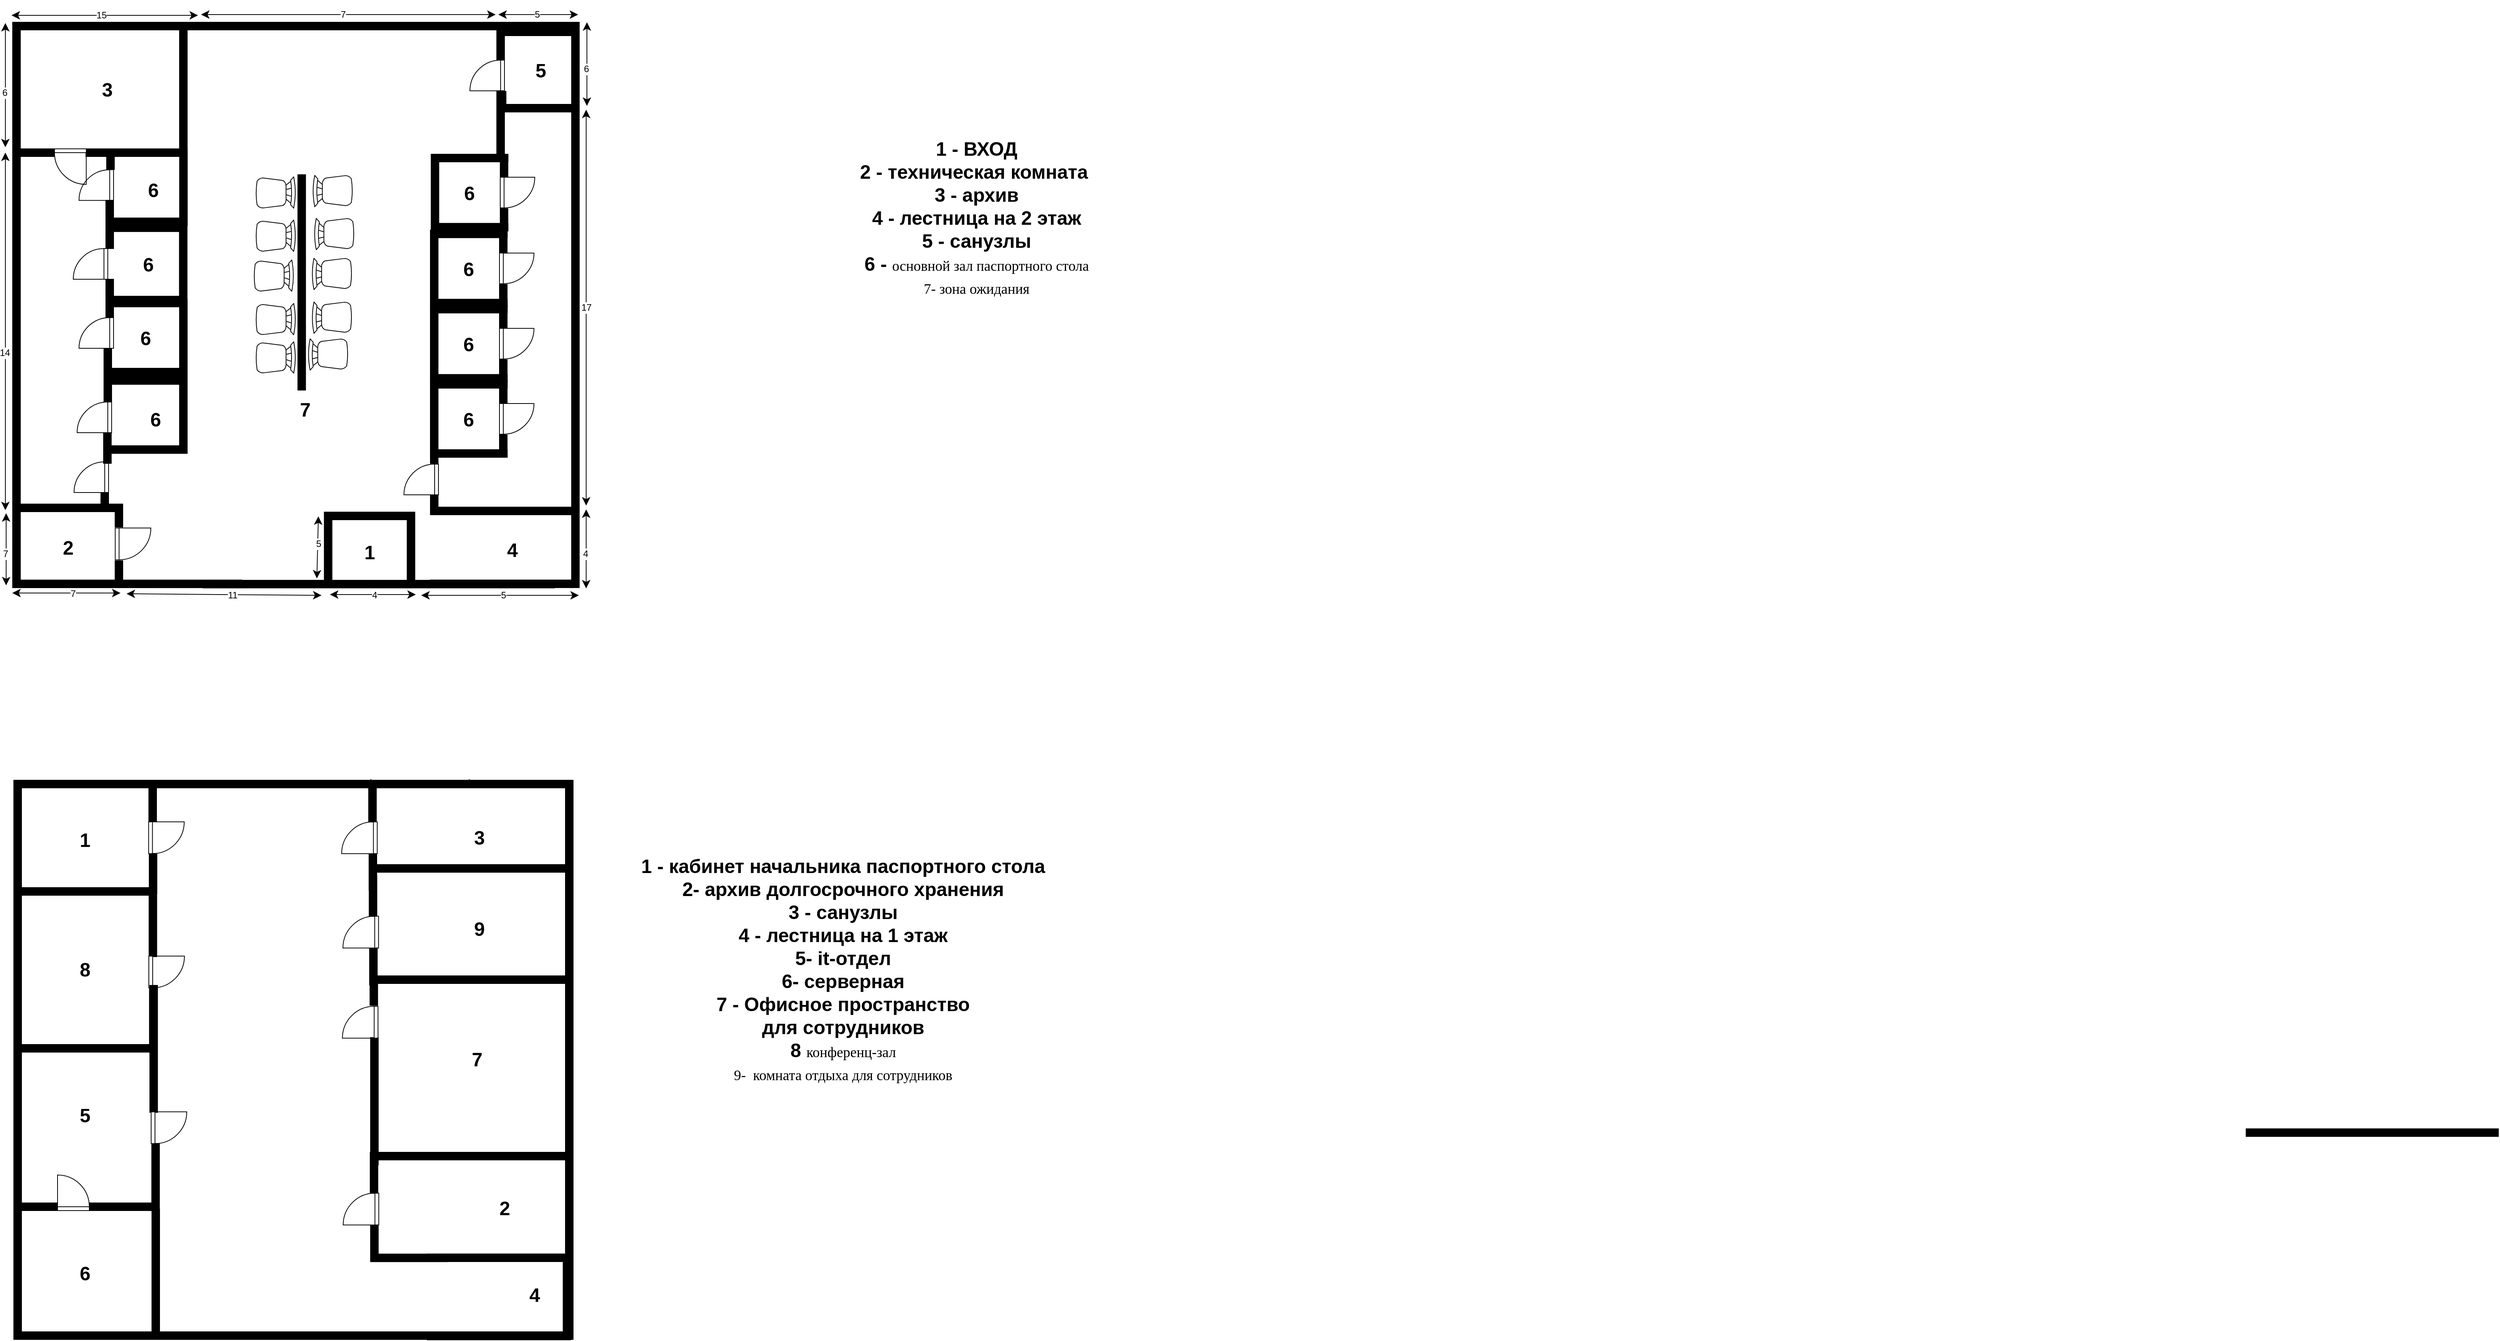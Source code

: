 <mxfile version="26.0.10">
  <diagram name="Страница — 1" id="1GJVW98cwmnuVb-37Qie">
    <mxGraphModel dx="2976" dy="1105" grid="0" gridSize="10" guides="1" tooltips="1" connect="1" arrows="1" fold="1" page="0" pageScale="1" pageWidth="827" pageHeight="1169" math="0" shadow="0">
      <root>
        <mxCell id="0" />
        <mxCell id="1" parent="0" />
        <mxCell id="lcidTtguw5gk2LMlcL1f-12" value="" style="verticalLabelPosition=bottom;html=1;verticalAlign=top;align=center;shape=mxgraph.floorplan.wall;fillColor=strokeColor;rotation=90;" parent="1" vertex="1">
          <mxGeometry x="-1285.5" y="401" width="732" height="10" as="geometry" />
        </mxCell>
        <mxCell id="lcidTtguw5gk2LMlcL1f-13" value="" style="verticalLabelPosition=bottom;html=1;verticalAlign=top;align=center;shape=mxgraph.floorplan.wall;fillColor=strokeColor;rotation=90;direction=south;" parent="1" vertex="1">
          <mxGeometry x="-778.19" y="622.69" width="6.13" height="298.75" as="geometry" />
        </mxCell>
        <mxCell id="lcidTtguw5gk2LMlcL1f-14" value="" style="verticalLabelPosition=bottom;html=1;verticalAlign=top;align=center;shape=mxgraph.floorplan.wall;fillColor=strokeColor;rotation=90;direction=west;" parent="1" vertex="1">
          <mxGeometry x="-557" y="401" width="732" height="10" as="geometry" />
        </mxCell>
        <mxCell id="lcidTtguw5gk2LMlcL1f-15" value="" style="verticalLabelPosition=bottom;html=1;verticalAlign=top;align=center;shape=mxgraph.floorplan.wall;fillColor=strokeColor;rotation=90;direction=north;" parent="1" vertex="1">
          <mxGeometry x="-563.5" y="-321" width="10" height="732" as="geometry" />
        </mxCell>
        <mxCell id="lcidTtguw5gk2LMlcL1f-16" value="" style="verticalLabelPosition=bottom;html=1;verticalAlign=top;align=center;shape=mxgraph.floorplan.wall;fillColor=strokeColor;rotation=90;direction=south;" parent="1" vertex="1">
          <mxGeometry x="2146" y="1323" width="10" height="328.75" as="geometry" />
        </mxCell>
        <mxCell id="lcidTtguw5gk2LMlcL1f-17" value="" style="verticalLabelPosition=bottom;html=1;verticalAlign=top;align=center;shape=mxgraph.floorplan.wallU;fillColor=strokeColor;" parent="1" vertex="1">
          <mxGeometry x="-518.3" y="678.5" width="118" height="97" as="geometry" />
        </mxCell>
        <mxCell id="lcidTtguw5gk2LMlcL1f-18" value="&lt;b&gt;1&lt;/b&gt;" style="text;html=1;align=center;verticalAlign=middle;whiteSpace=wrap;rounded=0;fontSize=25;" parent="1" vertex="1">
          <mxGeometry x="-489.3" y="715" width="60" height="30" as="geometry" />
        </mxCell>
        <mxCell id="lcidTtguw5gk2LMlcL1f-19" value="" style="verticalLabelPosition=bottom;html=1;verticalAlign=top;align=center;shape=mxgraph.floorplan.wall;fillColor=strokeColor;direction=south;" parent="1" vertex="1">
          <mxGeometry x="-707" y="48" width="10" height="157" as="geometry" />
        </mxCell>
        <mxCell id="lcidTtguw5gk2LMlcL1f-26" value="" style="group" parent="1" vertex="1" connectable="0">
          <mxGeometry x="-923" y="205" width="142" height="44" as="geometry" />
        </mxCell>
        <mxCell id="lcidTtguw5gk2LMlcL1f-20" value="" style="verticalLabelPosition=bottom;html=1;verticalAlign=top;align=center;shape=mxgraph.floorplan.wall;fillColor=strokeColor;direction=west;" parent="lcidTtguw5gk2LMlcL1f-26" vertex="1">
          <mxGeometry width="53" height="10" as="geometry" />
        </mxCell>
        <mxCell id="lcidTtguw5gk2LMlcL1f-22" value="" style="verticalLabelPosition=bottom;html=1;verticalAlign=top;align=center;shape=mxgraph.floorplan.wall;fillColor=strokeColor;direction=west;" parent="lcidTtguw5gk2LMlcL1f-26" vertex="1">
          <mxGeometry x="94" width="48" height="10" as="geometry" />
        </mxCell>
        <mxCell id="lcidTtguw5gk2LMlcL1f-23" value="" style="verticalLabelPosition=bottom;html=1;verticalAlign=top;align=center;shape=mxgraph.floorplan.doorRight;aspect=fixed;" parent="lcidTtguw5gk2LMlcL1f-26" vertex="1">
          <mxGeometry x="53" width="41.41" height="44" as="geometry" />
        </mxCell>
        <mxCell id="lcidTtguw5gk2LMlcL1f-27" value="" style="group;direction=west;rotation=-180;" parent="1" vertex="1" connectable="0">
          <mxGeometry x="-923" y="634" width="142" height="64" as="geometry" />
        </mxCell>
        <mxCell id="lcidTtguw5gk2LMlcL1f-28" value="" style="verticalLabelPosition=bottom;html=1;verticalAlign=top;align=center;shape=mxgraph.floorplan.wall;fillColor=strokeColor;direction=west;rotation=-180;" parent="lcidTtguw5gk2LMlcL1f-27" vertex="1">
          <mxGeometry x="24" y="34" width="118" height="10" as="geometry" />
        </mxCell>
        <mxCell id="lcidTtguw5gk2LMlcL1f-29" value="" style="verticalLabelPosition=bottom;html=1;verticalAlign=top;align=center;shape=mxgraph.floorplan.wall;fillColor=strokeColor;direction=west;rotation=-180;" parent="lcidTtguw5gk2LMlcL1f-27" vertex="1">
          <mxGeometry y="34" width="48" height="10" as="geometry" />
        </mxCell>
        <mxCell id="dLeuSGhj31li3zQuD1Ko-10" value="" style="verticalLabelPosition=bottom;html=1;verticalAlign=top;align=center;shape=mxgraph.floorplan.wall;fillColor=strokeColor;direction=south;" vertex="1" parent="lcidTtguw5gk2LMlcL1f-27">
          <mxGeometry x="132" y="36" width="10" height="28" as="geometry" />
        </mxCell>
        <mxCell id="xKSjeW1G2-bWEXlzNs-_-23" value="" style="verticalLabelPosition=bottom;html=1;verticalAlign=top;align=center;shape=mxgraph.floorplan.doorRight;aspect=fixed;direction=south;" parent="lcidTtguw5gk2LMlcL1f-27" vertex="1">
          <mxGeometry x="81" y="-21" width="42.5" height="40" as="geometry" />
        </mxCell>
        <mxCell id="dLeuSGhj31li3zQuD1Ko-11" value="" style="verticalLabelPosition=bottom;html=1;verticalAlign=top;align=center;shape=mxgraph.floorplan.wall;fillColor=strokeColor;direction=south;" vertex="1" parent="lcidTtguw5gk2LMlcL1f-27">
          <mxGeometry x="113.5" y="19" width="10" height="23" as="geometry" />
        </mxCell>
        <mxCell id="lcidTtguw5gk2LMlcL1f-31" value="&lt;b&gt;1 - ВХОД&lt;br&gt;2 - техническая комната&amp;nbsp;&lt;br&gt;3 - архив&lt;/b&gt;&lt;div&gt;&lt;b&gt;4 - лестница на 2 этаж&lt;/b&gt;&lt;/div&gt;&lt;div&gt;&lt;b&gt;5 - санузлы&lt;/b&gt;&lt;/div&gt;&lt;div&gt;&lt;b&gt;6 -&amp;nbsp;&lt;/b&gt;&lt;span style=&quot;font-family: &amp;quot;Times New Roman&amp;quot;, serif; font-size: 14pt; background-color: transparent; color: light-dark(rgb(0, 0, 0), rgb(255, 255, 255));&quot;&gt;основной зал паспортного стола&lt;br&gt;7- зона ожидания&lt;/span&gt;&lt;/div&gt;" style="text;html=1;align=center;verticalAlign=middle;whiteSpace=wrap;rounded=0;fontSize=25;" parent="1" vertex="1">
          <mxGeometry x="22" y="126" width="620" height="336" as="geometry" />
        </mxCell>
        <mxCell id="lcidTtguw5gk2LMlcL1f-32" value="&lt;b&gt;2&lt;/b&gt;" style="text;html=1;align=center;verticalAlign=middle;whiteSpace=wrap;rounded=0;fontSize=25;" parent="1" vertex="1">
          <mxGeometry x="-882" y="708.5" width="60" height="30" as="geometry" />
        </mxCell>
        <mxCell id="lcidTtguw5gk2LMlcL1f-34" value="&lt;b&gt;3&lt;/b&gt;" style="text;html=1;align=center;verticalAlign=middle;whiteSpace=wrap;rounded=0;fontSize=25;" parent="1" vertex="1">
          <mxGeometry x="-830.75" y="111.5" width="60" height="30" as="geometry" />
        </mxCell>
        <mxCell id="lcidTtguw5gk2LMlcL1f-35" value="" style="verticalLabelPosition=bottom;html=1;verticalAlign=top;align=center;shape=mxgraph.floorplan.wallU;fillColor=strokeColor;rotation=90;" parent="1" vertex="1">
          <mxGeometry x="-346.5" y="1608" width="112" height="187" as="geometry" />
        </mxCell>
        <mxCell id="lcidTtguw5gk2LMlcL1f-36" value="&lt;b&gt;4&lt;/b&gt;" style="text;html=1;align=center;verticalAlign=middle;whiteSpace=wrap;rounded=0;fontSize=25;" parent="1" vertex="1">
          <mxGeometry x="-303" y="712" width="60" height="30" as="geometry" />
        </mxCell>
        <mxCell id="lcidTtguw5gk2LMlcL1f-44" value="" style="verticalLabelPosition=bottom;html=1;verticalAlign=top;align=center;shape=mxgraph.floorplan.wallU;fillColor=strokeColor;rotation=90;" parent="1" vertex="1">
          <mxGeometry x="-799.07" y="203" width="100.14" height="104.2" as="geometry" />
        </mxCell>
        <mxCell id="lcidTtguw5gk2LMlcL1f-46" value="" style="verticalLabelPosition=bottom;html=1;verticalAlign=top;align=center;shape=mxgraph.floorplan.wallU;fillColor=strokeColor;rotation=90;" parent="1" vertex="1">
          <mxGeometry x="-797" y="401" width="100" height="100" as="geometry" />
        </mxCell>
        <mxCell id="lcidTtguw5gk2LMlcL1f-47" value="" style="verticalLabelPosition=bottom;html=1;verticalAlign=top;align=center;shape=mxgraph.floorplan.wallU;fillColor=strokeColor;rotation=90;" parent="1" vertex="1">
          <mxGeometry x="-797" y="502" width="100" height="100" as="geometry" />
        </mxCell>
        <mxCell id="lcidTtguw5gk2LMlcL1f-49" value="" style="verticalLabelPosition=bottom;html=1;verticalAlign=top;align=center;shape=mxgraph.floorplan.wall;fillColor=strokeColor;direction=south;" parent="1" vertex="1">
          <mxGeometry x="-791" y="742" width="10" height="30" as="geometry" />
        </mxCell>
        <mxCell id="lcidTtguw5gk2LMlcL1f-55" value="" style="verticalLabelPosition=bottom;html=1;verticalAlign=top;align=center;shape=mxgraph.floorplan.doorRight;aspect=fixed;direction=south;" parent="1" vertex="1">
          <mxGeometry x="-838" y="535" width="42.5" height="40" as="geometry" />
        </mxCell>
        <mxCell id="lcidTtguw5gk2LMlcL1f-57" value="" style="verticalLabelPosition=bottom;html=1;verticalAlign=top;align=center;shape=mxgraph.floorplan.doorRight;aspect=fixed;direction=south;" parent="1" vertex="1">
          <mxGeometry x="-835.5" y="425" width="42.5" height="40" as="geometry" />
        </mxCell>
        <mxCell id="lcidTtguw5gk2LMlcL1f-59" value="" style="verticalLabelPosition=bottom;html=1;verticalAlign=top;align=center;shape=mxgraph.floorplan.doorRight;aspect=fixed;direction=south;" parent="1" vertex="1">
          <mxGeometry x="-835.5" y="232.2" width="42.5" height="40" as="geometry" />
        </mxCell>
        <mxCell id="lcidTtguw5gk2LMlcL1f-60" value="" style="verticalLabelPosition=bottom;html=1;verticalAlign=top;align=center;shape=mxgraph.floorplan.wall;fillColor=strokeColor;direction=south;" parent="1" vertex="1">
          <mxGeometry x="-803" y="272.2" width="10" height="62.8" as="geometry" />
        </mxCell>
        <mxCell id="lcidTtguw5gk2LMlcL1f-61" value="" style="verticalLabelPosition=bottom;html=1;verticalAlign=top;align=center;shape=mxgraph.floorplan.wall;fillColor=strokeColor;direction=south;" parent="1" vertex="1">
          <mxGeometry x="-803" y="375" width="10" height="50" as="geometry" />
        </mxCell>
        <mxCell id="lcidTtguw5gk2LMlcL1f-62" value="" style="verticalLabelPosition=bottom;html=1;verticalAlign=top;align=center;shape=mxgraph.floorplan.wall;fillColor=strokeColor;direction=south;" parent="1" vertex="1">
          <mxGeometry x="-805.5" y="466" width="10" height="69" as="geometry" />
        </mxCell>
        <mxCell id="lcidTtguw5gk2LMlcL1f-63" value="&lt;b&gt;6&lt;/b&gt;" style="text;html=1;align=center;verticalAlign=middle;whiteSpace=wrap;rounded=0;fontSize=25;direction=south;" parent="1" vertex="1">
          <mxGeometry x="-753.2" y="527.08" width="30" height="60" as="geometry" />
        </mxCell>
        <mxCell id="lcidTtguw5gk2LMlcL1f-64" value="&lt;b&gt;6&lt;/b&gt;" style="text;html=1;align=center;verticalAlign=middle;whiteSpace=wrap;rounded=0;fontSize=25;direction=south;" parent="1" vertex="1">
          <mxGeometry x="-766" y="421" width="30" height="60" as="geometry" />
        </mxCell>
        <mxCell id="lcidTtguw5gk2LMlcL1f-66" value="&lt;b&gt;6&lt;/b&gt;" style="text;html=1;align=center;verticalAlign=middle;whiteSpace=wrap;rounded=0;fontSize=25;direction=south;" parent="1" vertex="1">
          <mxGeometry x="-755.7" y="228" width="30" height="60" as="geometry" />
        </mxCell>
        <mxCell id="lcidTtguw5gk2LMlcL1f-112" value="" style="group" parent="1" vertex="1" connectable="0">
          <mxGeometry x="-326" y="12" width="138.5" height="200.38" as="geometry" />
        </mxCell>
        <mxCell id="lcidTtguw5gk2LMlcL1f-70" value="" style="verticalLabelPosition=bottom;html=1;verticalAlign=top;align=center;shape=mxgraph.floorplan.wall;fillColor=strokeColor;direction=south;" parent="lcidTtguw5gk2LMlcL1f-112" vertex="1">
          <mxGeometry x="34.5" y="118" width="10" height="27" as="geometry" />
        </mxCell>
        <mxCell id="lcidTtguw5gk2LMlcL1f-111" value="" style="group" parent="lcidTtguw5gk2LMlcL1f-112" vertex="1" connectable="0">
          <mxGeometry width="138.5" height="200.38" as="geometry" />
        </mxCell>
        <mxCell id="lcidTtguw5gk2LMlcL1f-41" value="" style="verticalLabelPosition=bottom;html=1;verticalAlign=top;align=center;shape=mxgraph.floorplan.wall;fillColor=strokeColor;direction=west;" parent="lcidTtguw5gk2LMlcL1f-111" vertex="1">
          <mxGeometry x="34.5" y="135" width="104" height="10" as="geometry" />
        </mxCell>
        <mxCell id="lcidTtguw5gk2LMlcL1f-42" value="" style="verticalLabelPosition=bottom;html=1;verticalAlign=top;align=center;shape=mxgraph.floorplan.wall;fillColor=strokeColor;direction=west;" parent="lcidTtguw5gk2LMlcL1f-111" vertex="1">
          <mxGeometry x="32.5" width="106" height="81" as="geometry" />
        </mxCell>
        <mxCell id="lcidTtguw5gk2LMlcL1f-43" value="&lt;b&gt;5&lt;/b&gt;" style="text;html=1;align=center;verticalAlign=middle;whiteSpace=wrap;rounded=0;fontSize=25;" parent="lcidTtguw5gk2LMlcL1f-111" vertex="1">
          <mxGeometry x="59.5" y="75.38" width="60" height="30" as="geometry" />
        </mxCell>
        <mxCell id="lcidTtguw5gk2LMlcL1f-68" value="" style="verticalLabelPosition=bottom;html=1;verticalAlign=top;align=center;shape=mxgraph.floorplan.doorRight;aspect=fixed;direction=south;" parent="lcidTtguw5gk2LMlcL1f-111" vertex="1">
          <mxGeometry y="77.38" width="42.5" height="40" as="geometry" />
        </mxCell>
        <mxCell id="lcidTtguw5gk2LMlcL1f-69" value="" style="verticalLabelPosition=bottom;html=1;verticalAlign=top;align=center;shape=mxgraph.floorplan.wall;fillColor=strokeColor;direction=south;" parent="lcidTtguw5gk2LMlcL1f-111" vertex="1">
          <mxGeometry x="32.5" y="45" width="10" height="32" as="geometry" />
        </mxCell>
        <mxCell id="H3-5eEjGRRQHUKkkhbYp-12" value="5" style="endArrow=classic;startArrow=classic;html=1;rounded=0;fontSize=12;startSize=8;endSize=8;curved=1;" parent="lcidTtguw5gk2LMlcL1f-111" edge="1">
          <mxGeometry x="-0.038" width="50" height="50" relative="1" as="geometry">
            <mxPoint x="34.5" y="18" as="sourcePoint" />
            <mxPoint x="138.5" y="18" as="targetPoint" />
            <mxPoint as="offset" />
          </mxGeometry>
        </mxCell>
        <mxCell id="lcidTtguw5gk2LMlcL1f-143" value="" style="verticalLabelPosition=bottom;html=1;verticalAlign=top;align=center;shape=mxgraph.floorplan.wall;fillColor=strokeColor;direction=south;" parent="lcidTtguw5gk2LMlcL1f-111" vertex="1">
          <mxGeometry x="32.5" y="117.38" width="10" height="83" as="geometry" />
        </mxCell>
        <mxCell id="lcidTtguw5gk2LMlcL1f-114" value="" style="group;rotation=-180;" parent="1" vertex="1" connectable="0">
          <mxGeometry x="-380" y="310.83" width="132.67" height="100.17" as="geometry" />
        </mxCell>
        <mxCell id="lcidTtguw5gk2LMlcL1f-95" value="" style="verticalLabelPosition=bottom;html=1;verticalAlign=top;align=center;shape=mxgraph.floorplan.wallU;fillColor=strokeColor;rotation=-90;direction=east;" parent="lcidTtguw5gk2LMlcL1f-114" vertex="1">
          <mxGeometry width="100.14" height="100.2" as="geometry" />
        </mxCell>
        <mxCell id="lcidTtguw5gk2LMlcL1f-100" value="" style="verticalLabelPosition=bottom;html=1;verticalAlign=top;align=center;shape=mxgraph.floorplan.wall;fillColor=strokeColor;direction=south;rotation=-180;" parent="lcidTtguw5gk2LMlcL1f-114" vertex="1">
          <mxGeometry x="90" y="1" width="10" height="29" as="geometry" />
        </mxCell>
        <mxCell id="lcidTtguw5gk2LMlcL1f-103" value="" style="verticalLabelPosition=bottom;html=1;verticalAlign=top;align=center;shape=mxgraph.floorplan.doorRight;aspect=fixed;direction=south;rotation=-180;" parent="lcidTtguw5gk2LMlcL1f-114" vertex="1">
          <mxGeometry x="90" y="30" width="42.5" height="40" as="geometry" />
        </mxCell>
        <mxCell id="lcidTtguw5gk2LMlcL1f-113" value="" style="verticalLabelPosition=bottom;html=1;verticalAlign=top;align=center;shape=mxgraph.floorplan.wall;fillColor=strokeColor;direction=south;rotation=-180;" parent="lcidTtguw5gk2LMlcL1f-114" vertex="1">
          <mxGeometry x="90" y="71" width="10" height="29" as="geometry" />
        </mxCell>
        <mxCell id="lcidTtguw5gk2LMlcL1f-109" value="&lt;b&gt;6&lt;/b&gt;" style="text;html=1;align=center;verticalAlign=middle;whiteSpace=wrap;rounded=0;fontSize=25;direction=south;rotation=0;" parent="lcidTtguw5gk2LMlcL1f-114" vertex="1">
          <mxGeometry x="35.07" y="20.1" width="30" height="60" as="geometry" />
        </mxCell>
        <mxCell id="lcidTtguw5gk2LMlcL1f-123" value="" style="group;rotation=-180;" parent="1" vertex="1" connectable="0">
          <mxGeometry x="-379" y="212" width="132.67" height="100.17" as="geometry" />
        </mxCell>
        <mxCell id="lcidTtguw5gk2LMlcL1f-124" value="" style="verticalLabelPosition=bottom;html=1;verticalAlign=top;align=center;shape=mxgraph.floorplan.wallU;fillColor=strokeColor;rotation=-90;direction=east;" parent="lcidTtguw5gk2LMlcL1f-123" vertex="1">
          <mxGeometry width="100.14" height="100.2" as="geometry" />
        </mxCell>
        <mxCell id="lcidTtguw5gk2LMlcL1f-125" value="" style="verticalLabelPosition=bottom;html=1;verticalAlign=top;align=center;shape=mxgraph.floorplan.wall;fillColor=strokeColor;direction=south;rotation=-180;" parent="lcidTtguw5gk2LMlcL1f-123" vertex="1">
          <mxGeometry x="90" y="1" width="10" height="29" as="geometry" />
        </mxCell>
        <mxCell id="lcidTtguw5gk2LMlcL1f-126" value="" style="verticalLabelPosition=bottom;html=1;verticalAlign=top;align=center;shape=mxgraph.floorplan.doorRight;aspect=fixed;direction=south;rotation=-180;" parent="lcidTtguw5gk2LMlcL1f-123" vertex="1">
          <mxGeometry x="90" y="30" width="42.5" height="40" as="geometry" />
        </mxCell>
        <mxCell id="lcidTtguw5gk2LMlcL1f-127" value="" style="verticalLabelPosition=bottom;html=1;verticalAlign=top;align=center;shape=mxgraph.floorplan.wall;fillColor=strokeColor;direction=south;rotation=-180;" parent="lcidTtguw5gk2LMlcL1f-123" vertex="1">
          <mxGeometry x="90" y="71" width="10" height="29" as="geometry" />
        </mxCell>
        <mxCell id="lcidTtguw5gk2LMlcL1f-128" value="&lt;b&gt;6&lt;/b&gt;" style="text;html=1;align=center;verticalAlign=middle;whiteSpace=wrap;rounded=0;fontSize=25;direction=south;rotation=0;" parent="lcidTtguw5gk2LMlcL1f-123" vertex="1">
          <mxGeometry x="35.07" y="20.1" width="30" height="60" as="geometry" />
        </mxCell>
        <mxCell id="lcidTtguw5gk2LMlcL1f-129" value="" style="group;rotation=-180;" parent="1" vertex="1" connectable="0">
          <mxGeometry x="-380" y="409" width="132.67" height="100.17" as="geometry" />
        </mxCell>
        <mxCell id="lcidTtguw5gk2LMlcL1f-130" value="" style="verticalLabelPosition=bottom;html=1;verticalAlign=top;align=center;shape=mxgraph.floorplan.wallU;fillColor=strokeColor;rotation=-90;direction=east;" parent="lcidTtguw5gk2LMlcL1f-129" vertex="1">
          <mxGeometry width="100.14" height="100.2" as="geometry" />
        </mxCell>
        <mxCell id="lcidTtguw5gk2LMlcL1f-131" value="" style="verticalLabelPosition=bottom;html=1;verticalAlign=top;align=center;shape=mxgraph.floorplan.wall;fillColor=strokeColor;direction=south;rotation=-180;" parent="lcidTtguw5gk2LMlcL1f-129" vertex="1">
          <mxGeometry x="90" y="1" width="10" height="29" as="geometry" />
        </mxCell>
        <mxCell id="lcidTtguw5gk2LMlcL1f-132" value="" style="verticalLabelPosition=bottom;html=1;verticalAlign=top;align=center;shape=mxgraph.floorplan.doorRight;aspect=fixed;direction=south;rotation=-180;" parent="lcidTtguw5gk2LMlcL1f-129" vertex="1">
          <mxGeometry x="90" y="30" width="42.5" height="40" as="geometry" />
        </mxCell>
        <mxCell id="lcidTtguw5gk2LMlcL1f-133" value="" style="verticalLabelPosition=bottom;html=1;verticalAlign=top;align=center;shape=mxgraph.floorplan.wall;fillColor=strokeColor;direction=south;rotation=-180;" parent="lcidTtguw5gk2LMlcL1f-129" vertex="1">
          <mxGeometry x="90" y="71" width="10" height="29" as="geometry" />
        </mxCell>
        <mxCell id="lcidTtguw5gk2LMlcL1f-134" value="&lt;b&gt;6&lt;/b&gt;" style="text;html=1;align=center;verticalAlign=middle;whiteSpace=wrap;rounded=0;fontSize=25;direction=south;rotation=0;" parent="lcidTtguw5gk2LMlcL1f-129" vertex="1">
          <mxGeometry x="35.07" y="20.1" width="30" height="60" as="geometry" />
        </mxCell>
        <mxCell id="lcidTtguw5gk2LMlcL1f-135" value="" style="group;rotation=-180;" parent="1" vertex="1" connectable="0">
          <mxGeometry x="-380" y="507" width="132.67" height="100.17" as="geometry" />
        </mxCell>
        <mxCell id="lcidTtguw5gk2LMlcL1f-136" value="" style="verticalLabelPosition=bottom;html=1;verticalAlign=top;align=center;shape=mxgraph.floorplan.wallU;fillColor=strokeColor;rotation=-90;direction=east;" parent="lcidTtguw5gk2LMlcL1f-135" vertex="1">
          <mxGeometry width="100.14" height="100.2" as="geometry" />
        </mxCell>
        <mxCell id="lcidTtguw5gk2LMlcL1f-137" value="" style="verticalLabelPosition=bottom;html=1;verticalAlign=top;align=center;shape=mxgraph.floorplan.wall;fillColor=strokeColor;direction=south;rotation=-180;" parent="lcidTtguw5gk2LMlcL1f-135" vertex="1">
          <mxGeometry x="90" y="1" width="10" height="29" as="geometry" />
        </mxCell>
        <mxCell id="lcidTtguw5gk2LMlcL1f-138" value="" style="verticalLabelPosition=bottom;html=1;verticalAlign=top;align=center;shape=mxgraph.floorplan.doorRight;aspect=fixed;direction=south;rotation=-180;" parent="lcidTtguw5gk2LMlcL1f-135" vertex="1">
          <mxGeometry x="90" y="30" width="42.5" height="40" as="geometry" />
        </mxCell>
        <mxCell id="lcidTtguw5gk2LMlcL1f-139" value="" style="verticalLabelPosition=bottom;html=1;verticalAlign=top;align=center;shape=mxgraph.floorplan.wall;fillColor=strokeColor;direction=south;rotation=-180;" parent="lcidTtguw5gk2LMlcL1f-135" vertex="1">
          <mxGeometry x="90" y="71" width="10" height="29" as="geometry" />
        </mxCell>
        <mxCell id="lcidTtguw5gk2LMlcL1f-140" value="&lt;b&gt;6&lt;/b&gt;" style="text;html=1;align=center;verticalAlign=middle;whiteSpace=wrap;rounded=0;fontSize=25;direction=south;rotation=0;" parent="lcidTtguw5gk2LMlcL1f-135" vertex="1">
          <mxGeometry x="35.07" y="20.1" width="30" height="60" as="geometry" />
        </mxCell>
        <mxCell id="lcidTtguw5gk2LMlcL1f-144" value="" style="verticalLabelPosition=bottom;html=1;verticalAlign=top;align=center;shape=mxgraph.floorplan.wall;fillColor=strokeColor;direction=south;" parent="1" vertex="1">
          <mxGeometry x="-380" y="657" width="10" height="20" as="geometry" />
        </mxCell>
        <mxCell id="xKSjeW1G2-bWEXlzNs-_-1" value="" style="verticalLabelPosition=bottom;html=1;verticalAlign=top;align=center;shape=mxgraph.floorplan.wall;fillColor=strokeColor;rotation=90;" parent="1" vertex="1">
          <mxGeometry x="-688.12" y="374.12" width="280.75" height="10" as="geometry" />
        </mxCell>
        <mxCell id="xKSjeW1G2-bWEXlzNs-_-2" value="" style="verticalLabelPosition=bottom;html=1;verticalAlign=top;align=center;shape=mxgraph.floorplan.chair;rotation=90;" parent="1" vertex="1">
          <mxGeometry x="-602" y="236" width="41" height="52" as="geometry" />
        </mxCell>
        <mxCell id="xKSjeW1G2-bWEXlzNs-_-3" value="" style="verticalLabelPosition=bottom;html=1;verticalAlign=top;align=center;shape=mxgraph.floorplan.chair;rotation=90;" parent="1" vertex="1">
          <mxGeometry x="-602" y="292.3" width="41" height="52" as="geometry" />
        </mxCell>
        <mxCell id="xKSjeW1G2-bWEXlzNs-_-4" value="" style="verticalLabelPosition=bottom;html=1;verticalAlign=top;align=center;shape=mxgraph.floorplan.chair;rotation=90;" parent="1" vertex="1">
          <mxGeometry x="-604.5" y="344.3" width="41" height="52" as="geometry" />
        </mxCell>
        <mxCell id="xKSjeW1G2-bWEXlzNs-_-5" value="" style="verticalLabelPosition=bottom;html=1;verticalAlign=top;align=center;shape=mxgraph.floorplan.chair;rotation=90;" parent="1" vertex="1">
          <mxGeometry x="-602" y="401" width="41" height="52" as="geometry" />
        </mxCell>
        <mxCell id="xKSjeW1G2-bWEXlzNs-_-10" value="" style="group;rotation=-180;" parent="1" vertex="1" connectable="0">
          <mxGeometry x="-534" y="239" width="54.5" height="206" as="geometry" />
        </mxCell>
        <mxCell id="xKSjeW1G2-bWEXlzNs-_-6" value="" style="verticalLabelPosition=bottom;html=1;verticalAlign=top;align=center;shape=mxgraph.floorplan.chair;rotation=-90;" parent="xKSjeW1G2-bWEXlzNs-_-10" vertex="1">
          <mxGeometry x="5" y="160" width="41" height="52" as="geometry" />
        </mxCell>
        <mxCell id="xKSjeW1G2-bWEXlzNs-_-7" value="" style="verticalLabelPosition=bottom;html=1;verticalAlign=top;align=center;shape=mxgraph.floorplan.chair;rotation=-90;" parent="xKSjeW1G2-bWEXlzNs-_-10" vertex="1">
          <mxGeometry x="5" y="103" width="41" height="52" as="geometry" />
        </mxCell>
        <mxCell id="xKSjeW1G2-bWEXlzNs-_-8" value="" style="verticalLabelPosition=bottom;html=1;verticalAlign=top;align=center;shape=mxgraph.floorplan.chair;rotation=-90;" parent="xKSjeW1G2-bWEXlzNs-_-10" vertex="1">
          <mxGeometry x="8" y="51" width="41" height="52" as="geometry" />
        </mxCell>
        <mxCell id="xKSjeW1G2-bWEXlzNs-_-9" value="" style="verticalLabelPosition=bottom;html=1;verticalAlign=top;align=center;shape=mxgraph.floorplan.chair;rotation=-90;" parent="xKSjeW1G2-bWEXlzNs-_-10" vertex="1">
          <mxGeometry x="6" y="-5" width="41" height="52" as="geometry" />
        </mxCell>
        <mxCell id="xKSjeW1G2-bWEXlzNs-_-16" value="&lt;b&gt;7&lt;/b&gt;" style="text;html=1;align=center;verticalAlign=middle;whiteSpace=wrap;rounded=0;fontSize=25;" parent="1" vertex="1">
          <mxGeometry x="-573" y="529" width="60" height="30" as="geometry" />
        </mxCell>
        <mxCell id="xKSjeW1G2-bWEXlzNs-_-17" value="" style="verticalLabelPosition=bottom;html=1;verticalAlign=top;align=center;shape=mxgraph.floorplan.chair;rotation=90;" parent="1" vertex="1">
          <mxGeometry x="-602" y="451" width="41" height="52" as="geometry" />
        </mxCell>
        <mxCell id="xKSjeW1G2-bWEXlzNs-_-18" value="" style="verticalLabelPosition=bottom;html=1;verticalAlign=top;align=center;shape=mxgraph.floorplan.chair;rotation=-90;" parent="1" vertex="1">
          <mxGeometry x="-534" y="447" width="41" height="52" as="geometry" />
        </mxCell>
        <mxCell id="xKSjeW1G2-bWEXlzNs-_-21" value="" style="group" parent="1" vertex="1" connectable="0">
          <mxGeometry x="-827" y="305" width="148" height="100" as="geometry" />
        </mxCell>
        <mxCell id="lcidTtguw5gk2LMlcL1f-45" value="" style="verticalLabelPosition=bottom;html=1;verticalAlign=top;align=center;shape=mxgraph.floorplan.wallU;fillColor=strokeColor;rotation=90;" parent="xKSjeW1G2-bWEXlzNs-_-21" vertex="1">
          <mxGeometry x="27.679" width="104.321" height="100" as="geometry" />
        </mxCell>
        <mxCell id="lcidTtguw5gk2LMlcL1f-58" value="" style="verticalLabelPosition=bottom;html=1;verticalAlign=top;align=center;shape=mxgraph.floorplan.doorRight;aspect=fixed;direction=south;" parent="xKSjeW1G2-bWEXlzNs-_-21" vertex="1">
          <mxGeometry x="-16" y="30" width="42.5" height="40" as="geometry" />
        </mxCell>
        <mxCell id="lcidTtguw5gk2LMlcL1f-65" value="&lt;b&gt;6&lt;/b&gt;" style="text;html=1;align=center;verticalAlign=middle;whiteSpace=wrap;rounded=0;fontSize=25;direction=south;" parent="xKSjeW1G2-bWEXlzNs-_-21" vertex="1">
          <mxGeometry x="64.191" y="20" width="31.296" height="60" as="geometry" />
        </mxCell>
        <mxCell id="xKSjeW1G2-bWEXlzNs-_-24" value="" style="verticalLabelPosition=bottom;html=1;verticalAlign=top;align=center;shape=mxgraph.floorplan.wall;fillColor=strokeColor;direction=south;" parent="1" vertex="1">
          <mxGeometry x="-806" y="576" width="10" height="39" as="geometry" />
        </mxCell>
        <mxCell id="xKSjeW1G2-bWEXlzNs-_-30" value="" style="verticalLabelPosition=bottom;html=1;verticalAlign=top;align=center;shape=mxgraph.floorplan.doorRight;aspect=fixed;direction=south;" parent="1" vertex="1">
          <mxGeometry x="-412" y="616" width="42.5" height="40" as="geometry" />
        </mxCell>
        <mxCell id="xKSjeW1G2-bWEXlzNs-_-31" value="" style="verticalLabelPosition=bottom;html=1;verticalAlign=top;align=center;shape=mxgraph.floorplan.wall;fillColor=strokeColor;direction=south;" parent="1" vertex="1">
          <mxGeometry x="-380" y="603.63" width="10" height="11.37" as="geometry" />
        </mxCell>
        <mxCell id="xKSjeW1G2-bWEXlzNs-_-123" value="" style="verticalLabelPosition=bottom;html=1;verticalAlign=top;align=center;shape=mxgraph.floorplan.room;fillColor=strokeColor;" parent="1" vertex="1">
          <mxGeometry x="-923" y="1028" width="729" height="729" as="geometry" />
        </mxCell>
        <mxCell id="xKSjeW1G2-bWEXlzNs-_-125" value="&lt;b&gt;4&lt;/b&gt;" style="text;html=1;align=center;verticalAlign=middle;whiteSpace=wrap;rounded=0;fontSize=25;" parent="1" vertex="1">
          <mxGeometry x="-274" y="1683" width="60" height="30" as="geometry" />
        </mxCell>
        <mxCell id="xKSjeW1G2-bWEXlzNs-_-126" value="" style="verticalLabelPosition=bottom;html=1;verticalAlign=top;align=center;shape=mxgraph.floorplan.wallU;fillColor=strokeColor;rotation=90;" parent="1" vertex="1">
          <mxGeometry x="-335.5" y="627.5" width="105" height="194" as="geometry" />
        </mxCell>
        <mxCell id="xKSjeW1G2-bWEXlzNs-_-127" value="&lt;div&gt;&lt;b style=&quot;background-color: transparent; color: light-dark(rgb(0, 0, 0), rgb(255, 255, 255));&quot;&gt;1 - кабинет начальника паспортного стола&lt;/b&gt;&lt;/div&gt;&lt;div&gt;&lt;b style=&quot;background-color: transparent; color: light-dark(rgb(0, 0, 0), rgb(255, 255, 255));&quot;&gt;2- архив долгосрочного хранения&lt;/b&gt;&lt;/div&gt;&lt;b style=&quot;background-color: transparent; color: light-dark(rgb(0, 0, 0), rgb(255, 255, 255));&quot;&gt;3 -&amp;nbsp;&lt;/b&gt;&lt;b&gt;санузлы&lt;/b&gt;&lt;b style=&quot;background-color: transparent; color: light-dark(rgb(0, 0, 0), rgb(255, 255, 255));&quot;&gt;&lt;br&gt;4 - лестница на 1 этаж&lt;br&gt;5- it-отдел&lt;br&gt;6- серверная&lt;/b&gt;&lt;div&gt;&lt;b style=&quot;background-color: transparent; color: light-dark(rgb(0, 0, 0), rgb(255, 255, 255));&quot;&gt;7 - Офисное пространство&lt;br&gt;для сотрудников&lt;br&gt;8&amp;nbsp;&lt;/b&gt;&lt;span style=&quot;font-family: &amp;quot;Times New Roman&amp;quot;, serif; font-size: 14pt; background-color: transparent; color: light-dark(rgb(0, 0, 0), rgb(255, 255, 255));&quot;&gt;конференц-зал&lt;/span&gt;&lt;/div&gt;&lt;div&gt;&lt;span style=&quot;font-family: &amp;quot;Times New Roman&amp;quot;, serif; font-size: 14pt; background-color: transparent; color: light-dark(rgb(0, 0, 0), rgb(255, 255, 255));&quot;&gt;9-&amp;nbsp;&amp;nbsp;&lt;/span&gt;&lt;span style=&quot;font-family: &amp;quot;Times New Roman&amp;quot;, serif; font-size: 14pt; background-color: transparent; color: light-dark(rgb(0, 0, 0), rgb(255, 255, 255));&quot;&gt;комната отдыха для сотрудников&lt;/span&gt;&lt;/div&gt;" style="text;html=1;align=center;verticalAlign=middle;whiteSpace=wrap;rounded=0;fontSize=25;" parent="1" vertex="1">
          <mxGeometry x="-152" y="1106" width="620" height="336" as="geometry" />
        </mxCell>
        <mxCell id="xKSjeW1G2-bWEXlzNs-_-128" value="" style="group;direction=west;rotation=-90;" parent="1" vertex="1" connectable="0">
          <mxGeometry x="-796" y="1083" width="142" height="44" as="geometry" />
        </mxCell>
        <mxCell id="xKSjeW1G2-bWEXlzNs-_-129" value="" style="verticalLabelPosition=bottom;html=1;verticalAlign=top;align=center;shape=mxgraph.floorplan.wall;fillColor=strokeColor;direction=west;rotation=-90;" parent="xKSjeW1G2-bWEXlzNs-_-128" vertex="1">
          <mxGeometry x="28" y="62" width="53" height="10" as="geometry" />
        </mxCell>
        <mxCell id="xKSjeW1G2-bWEXlzNs-_-130" value="" style="verticalLabelPosition=bottom;html=1;verticalAlign=top;align=center;shape=mxgraph.floorplan.wall;fillColor=strokeColor;direction=west;rotation=-90;" parent="xKSjeW1G2-bWEXlzNs-_-128" vertex="1">
          <mxGeometry x="30" y="-30" width="48" height="10" as="geometry" />
        </mxCell>
        <mxCell id="xKSjeW1G2-bWEXlzNs-_-131" value="" style="verticalLabelPosition=bottom;html=1;verticalAlign=top;align=center;shape=mxgraph.floorplan.doorRight;aspect=fixed;rotation=-90;" parent="xKSjeW1G2-bWEXlzNs-_-128" vertex="1">
          <mxGeometry x="50" y="-2" width="41.41" height="44" as="geometry" />
        </mxCell>
        <mxCell id="xKSjeW1G2-bWEXlzNs-_-133" value="" style="verticalLabelPosition=bottom;html=1;verticalAlign=top;align=center;shape=mxgraph.floorplan.wall;fillColor=strokeColor;" parent="1" vertex="1">
          <mxGeometry x="-916" y="1168" width="179" height="10" as="geometry" />
        </mxCell>
        <mxCell id="xKSjeW1G2-bWEXlzNs-_-136" value="" style="verticalLabelPosition=bottom;html=1;verticalAlign=top;align=center;shape=mxgraph.floorplan.wall;fillColor=strokeColor;rotation=90;direction=south;" parent="1" vertex="1">
          <mxGeometry x="-452.48" y="543.52" width="10" height="457.71" as="geometry" />
        </mxCell>
        <mxCell id="xKSjeW1G2-bWEXlzNs-_-137" value="&lt;b&gt;1&lt;/b&gt;" style="text;html=1;align=center;verticalAlign=middle;whiteSpace=wrap;rounded=0;fontSize=25;" parent="1" vertex="1">
          <mxGeometry x="-860" y="1090" width="60" height="30" as="geometry" />
        </mxCell>
        <mxCell id="xKSjeW1G2-bWEXlzNs-_-142" value="" style="group" parent="1" vertex="1" connectable="0">
          <mxGeometry x="-747.005" y="1178" width="44" height="198.5" as="geometry" />
        </mxCell>
        <mxCell id="xKSjeW1G2-bWEXlzNs-_-139" value="" style="verticalLabelPosition=bottom;html=1;verticalAlign=top;align=center;shape=mxgraph.floorplan.wall;fillColor=strokeColor;direction=west;rotation=-90;" parent="xKSjeW1G2-bWEXlzNs-_-142" vertex="1">
          <mxGeometry x="-33.205" y="154.5" width="78" height="10" as="geometry" />
        </mxCell>
        <mxCell id="xKSjeW1G2-bWEXlzNs-_-140" value="" style="verticalLabelPosition=bottom;html=1;verticalAlign=top;align=center;shape=mxgraph.floorplan.wall;fillColor=strokeColor;direction=west;rotation=-90;" parent="xKSjeW1G2-bWEXlzNs-_-142" vertex="1">
          <mxGeometry x="-34.705" y="35" width="80" height="10" as="geometry" />
        </mxCell>
        <mxCell id="xKSjeW1G2-bWEXlzNs-_-141" value="" style="verticalLabelPosition=bottom;html=1;verticalAlign=top;align=center;shape=mxgraph.floorplan.doorRight;aspect=fixed;rotation=-90;" parent="xKSjeW1G2-bWEXlzNs-_-142" vertex="1">
          <mxGeometry x="1.295" y="78" width="41.41" height="44" as="geometry" />
        </mxCell>
        <mxCell id="xKSjeW1G2-bWEXlzNs-_-143" value="" style="verticalLabelPosition=bottom;html=1;verticalAlign=top;align=center;shape=mxgraph.floorplan.wall;fillColor=strokeColor;" parent="1" vertex="1">
          <mxGeometry x="-915" y="1372.5" width="179" height="10" as="geometry" />
        </mxCell>
        <mxCell id="xKSjeW1G2-bWEXlzNs-_-144" value="" style="group;direction=west;rotation=90;" parent="1" vertex="1" connectable="0">
          <mxGeometry x="-541" y="1563" width="142" height="73.5" as="geometry" />
        </mxCell>
        <mxCell id="xKSjeW1G2-bWEXlzNs-_-145" value="" style="verticalLabelPosition=bottom;html=1;verticalAlign=top;align=center;shape=mxgraph.floorplan.wall;fillColor=strokeColor;direction=west;rotation=90;" parent="xKSjeW1G2-bWEXlzNs-_-144" vertex="1">
          <mxGeometry x="61" y="-28" width="53" height="10" as="geometry" />
        </mxCell>
        <mxCell id="xKSjeW1G2-bWEXlzNs-_-146" value="" style="verticalLabelPosition=bottom;html=1;verticalAlign=top;align=center;shape=mxgraph.floorplan.wall;fillColor=strokeColor;direction=west;rotation=90;" parent="xKSjeW1G2-bWEXlzNs-_-144" vertex="1">
          <mxGeometry x="64.5" y="63.5" width="47" height="10" as="geometry" />
        </mxCell>
        <mxCell id="xKSjeW1G2-bWEXlzNs-_-147" value="" style="verticalLabelPosition=bottom;html=1;verticalAlign=top;align=center;shape=mxgraph.floorplan.doorRight;aspect=fixed;rotation=90;" parent="xKSjeW1G2-bWEXlzNs-_-144" vertex="1">
          <mxGeometry x="51" y="2" width="41.41" height="44" as="geometry" />
        </mxCell>
        <mxCell id="xKSjeW1G2-bWEXlzNs-_-148" value="" style="verticalLabelPosition=bottom;html=1;verticalAlign=top;align=center;shape=mxgraph.floorplan.wall;fillColor=strokeColor;direction=south;rotation=90;" parent="1" vertex="1">
          <mxGeometry x="-335.62" y="1390.38" width="10" height="255.25" as="geometry" />
        </mxCell>
        <mxCell id="xKSjeW1G2-bWEXlzNs-_-149" value="&lt;b&gt;2&lt;/b&gt;" style="text;html=1;align=center;verticalAlign=middle;whiteSpace=wrap;rounded=0;fontSize=25;" parent="1" vertex="1">
          <mxGeometry x="-313" y="1570" width="60" height="30" as="geometry" />
        </mxCell>
        <mxCell id="xKSjeW1G2-bWEXlzNs-_-151" value="&lt;b&gt;8&lt;/b&gt;" style="text;html=1;align=center;verticalAlign=middle;whiteSpace=wrap;rounded=0;fontSize=25;" parent="1" vertex="1">
          <mxGeometry x="-860" y="1259" width="60" height="30" as="geometry" />
        </mxCell>
        <mxCell id="xKSjeW1G2-bWEXlzNs-_-161" value="" style="verticalLabelPosition=bottom;html=1;verticalAlign=top;align=center;shape=mxgraph.floorplan.wall;fillColor=strokeColor;direction=west;rotation=-180;" parent="1" vertex="1">
          <mxGeometry x="-824" y="1579" width="90" height="10" as="geometry" />
        </mxCell>
        <mxCell id="xKSjeW1G2-bWEXlzNs-_-162" value="" style="verticalLabelPosition=bottom;html=1;verticalAlign=top;align=center;shape=mxgraph.floorplan.wall;fillColor=strokeColor;direction=west;rotation=-180;" parent="1" vertex="1">
          <mxGeometry x="-914" y="1579" width="48" height="10" as="geometry" />
        </mxCell>
        <mxCell id="xKSjeW1G2-bWEXlzNs-_-163" value="" style="verticalLabelPosition=bottom;html=1;verticalAlign=top;align=center;shape=mxgraph.floorplan.doorRight;aspect=fixed;rotation=-180;" parent="1" vertex="1">
          <mxGeometry x="-866" y="1545" width="41.41" height="44" as="geometry" />
        </mxCell>
        <mxCell id="xKSjeW1G2-bWEXlzNs-_-157" value="" style="verticalLabelPosition=bottom;html=1;verticalAlign=top;align=center;shape=mxgraph.floorplan.wall;fillColor=strokeColor;direction=west;rotation=-90;" parent="1" vertex="1">
          <mxGeometry x="-782.1" y="1540.4" width="87.79" height="10" as="geometry" />
        </mxCell>
        <mxCell id="xKSjeW1G2-bWEXlzNs-_-158" value="" style="verticalLabelPosition=bottom;html=1;verticalAlign=top;align=center;shape=mxgraph.floorplan.wall;fillColor=strokeColor;direction=west;rotation=-90;" parent="1" vertex="1">
          <mxGeometry x="-823.48" y="1373.22" width="165.56" height="10" as="geometry" />
        </mxCell>
        <mxCell id="xKSjeW1G2-bWEXlzNs-_-159" value="" style="verticalLabelPosition=bottom;html=1;verticalAlign=top;align=center;shape=mxgraph.floorplan.doorRight;aspect=fixed;rotation=-90;" parent="1" vertex="1">
          <mxGeometry x="-742.71" y="1459" width="41.41" height="44" as="geometry" />
        </mxCell>
        <mxCell id="xKSjeW1G2-bWEXlzNs-_-165" value="&lt;b&gt;5&lt;/b&gt;" style="text;html=1;align=center;verticalAlign=middle;whiteSpace=wrap;rounded=0;fontSize=25;" parent="1" vertex="1">
          <mxGeometry x="-860" y="1449" width="60" height="30" as="geometry" />
        </mxCell>
        <mxCell id="xKSjeW1G2-bWEXlzNs-_-170" value="" style="verticalLabelPosition=bottom;html=1;verticalAlign=top;align=center;shape=mxgraph.floorplan.wall;fillColor=strokeColor;rotation=90;" parent="1" vertex="1">
          <mxGeometry x="-821" y="1665" width="166" height="10" as="geometry" />
        </mxCell>
        <mxCell id="xKSjeW1G2-bWEXlzNs-_-171" value="&lt;b&gt;6&lt;/b&gt;" style="text;html=1;align=center;verticalAlign=middle;whiteSpace=wrap;rounded=0;fontSize=25;" parent="1" vertex="1">
          <mxGeometry x="-860" y="1655" width="60" height="30" as="geometry" />
        </mxCell>
        <mxCell id="xKSjeW1G2-bWEXlzNs-_-172" value="" style="verticalLabelPosition=bottom;html=1;verticalAlign=top;align=center;shape=mxgraph.floorplan.wall;fillColor=strokeColor;" parent="1" vertex="1">
          <mxGeometry x="-458" y="1645.63" width="100" height="10" as="geometry" />
        </mxCell>
        <mxCell id="xKSjeW1G2-bWEXlzNs-_-176" value="" style="group;rotation=-180;" parent="1" vertex="1" connectable="0">
          <mxGeometry x="-491.995" y="1244.5" width="288" height="207" as="geometry" />
        </mxCell>
        <mxCell id="xKSjeW1G2-bWEXlzNs-_-178" value="" style="verticalLabelPosition=bottom;html=1;verticalAlign=top;align=center;shape=mxgraph.floorplan.wall;fillColor=strokeColor;direction=west;rotation=-270;" parent="xKSjeW1G2-bWEXlzNs-_-176" vertex="1">
          <mxGeometry x="-44" y="197" width="166" height="10" as="geometry" />
        </mxCell>
        <mxCell id="xKSjeW1G2-bWEXlzNs-_-179" value="" style="verticalLabelPosition=bottom;html=1;verticalAlign=top;align=center;shape=mxgraph.floorplan.doorRight;aspect=fixed;rotation=-270;" parent="xKSjeW1G2-bWEXlzNs-_-176" vertex="1">
          <mxGeometry x="1" y="77" width="41.41" height="44" as="geometry" />
        </mxCell>
        <mxCell id="xKSjeW1G2-bWEXlzNs-_-181" value="" style="verticalLabelPosition=bottom;html=1;verticalAlign=top;align=center;shape=mxgraph.floorplan.wall;fillColor=strokeColor;direction=west;rotation=0;" parent="xKSjeW1G2-bWEXlzNs-_-176" vertex="1">
          <mxGeometry x="33" y="38.5" width="255" height="10" as="geometry" />
        </mxCell>
        <mxCell id="xKSjeW1G2-bWEXlzNs-_-182" value="&lt;b&gt;7&lt;/b&gt;" style="text;html=1;align=center;verticalAlign=middle;whiteSpace=wrap;rounded=0;fontSize=25;" parent="xKSjeW1G2-bWEXlzNs-_-176" vertex="1">
          <mxGeometry x="142.995" y="131.5" width="60" height="30" as="geometry" />
        </mxCell>
        <mxCell id="xKSjeW1G2-bWEXlzNs-_-180" value="" style="verticalLabelPosition=bottom;html=1;verticalAlign=top;align=center;shape=mxgraph.floorplan.wall;fillColor=strokeColor;direction=west;rotation=-90;" parent="1" vertex="1">
          <mxGeometry x="-472.73" y="1297.27" width="37.93" height="10.54" as="geometry" />
        </mxCell>
        <mxCell id="xKSjeW1G2-bWEXlzNs-_-183" value="" style="group;direction=west;rotation=90;" parent="1" vertex="1" connectable="0">
          <mxGeometry x="-543" y="1079" width="142.7" height="167" as="geometry" />
        </mxCell>
        <mxCell id="xKSjeW1G2-bWEXlzNs-_-184" value="" style="verticalLabelPosition=bottom;html=1;verticalAlign=top;align=center;shape=mxgraph.floorplan.wall;fillColor=strokeColor;direction=west;rotation=90;" parent="xKSjeW1G2-bWEXlzNs-_-183" vertex="1">
          <mxGeometry x="61" y="-28" width="53" height="10" as="geometry" />
        </mxCell>
        <mxCell id="xKSjeW1G2-bWEXlzNs-_-185" value="" style="verticalLabelPosition=bottom;html=1;verticalAlign=top;align=center;shape=mxgraph.floorplan.wall;fillColor=strokeColor;direction=west;rotation=90;" parent="xKSjeW1G2-bWEXlzNs-_-183" vertex="1">
          <mxGeometry x="64" y="64" width="48" height="10" as="geometry" />
        </mxCell>
        <mxCell id="xKSjeW1G2-bWEXlzNs-_-186" value="" style="verticalLabelPosition=bottom;html=1;verticalAlign=top;align=center;shape=mxgraph.floorplan.doorRight;aspect=fixed;rotation=90;" parent="xKSjeW1G2-bWEXlzNs-_-183" vertex="1">
          <mxGeometry x="51" y="2" width="41.41" height="44" as="geometry" />
        </mxCell>
        <mxCell id="xKSjeW1G2-bWEXlzNs-_-189" value="" style="group;direction=west;rotation=90;" parent="xKSjeW1G2-bWEXlzNs-_-183" vertex="1" connectable="0">
          <mxGeometry x="1.7" y="123" width="142" height="44" as="geometry" />
        </mxCell>
        <mxCell id="xKSjeW1G2-bWEXlzNs-_-190" value="" style="verticalLabelPosition=bottom;html=1;verticalAlign=top;align=center;shape=mxgraph.floorplan.wall;fillColor=strokeColor;direction=west;rotation=90;" parent="xKSjeW1G2-bWEXlzNs-_-189" vertex="1">
          <mxGeometry x="60" y="-28" width="53" height="10" as="geometry" />
        </mxCell>
        <mxCell id="xKSjeW1G2-bWEXlzNs-_-191" value="" style="verticalLabelPosition=bottom;html=1;verticalAlign=top;align=center;shape=mxgraph.floorplan.wall;fillColor=strokeColor;direction=west;rotation=90;" parent="xKSjeW1G2-bWEXlzNs-_-189" vertex="1">
          <mxGeometry x="63" y="64" width="48" height="10" as="geometry" />
        </mxCell>
        <mxCell id="xKSjeW1G2-bWEXlzNs-_-192" value="" style="verticalLabelPosition=bottom;html=1;verticalAlign=top;align=center;shape=mxgraph.floorplan.doorRight;aspect=fixed;rotation=90;" parent="xKSjeW1G2-bWEXlzNs-_-189" vertex="1">
          <mxGeometry x="51" y="2" width="41.41" height="44" as="geometry" />
        </mxCell>
        <mxCell id="xKSjeW1G2-bWEXlzNs-_-187" value="" style="verticalLabelPosition=bottom;html=1;verticalAlign=top;align=center;shape=mxgraph.floorplan.wall;fillColor=strokeColor;" parent="1" vertex="1">
          <mxGeometry x="-453" y="1112" width="249" height="62" as="geometry" />
        </mxCell>
        <mxCell id="xKSjeW1G2-bWEXlzNs-_-188" value="&lt;b&gt;3&lt;/b&gt;" style="text;html=1;align=center;verticalAlign=middle;whiteSpace=wrap;rounded=0;fontSize=25;" parent="1" vertex="1">
          <mxGeometry x="-346" y="1087" width="60" height="30" as="geometry" />
        </mxCell>
        <mxCell id="xKSjeW1G2-bWEXlzNs-_-193" value="&lt;b&gt;9&lt;/b&gt;" style="text;html=1;align=center;verticalAlign=middle;whiteSpace=wrap;rounded=0;fontSize=25;" parent="1" vertex="1">
          <mxGeometry x="-346" y="1206" width="60" height="30" as="geometry" />
        </mxCell>
        <mxCell id="H3-5eEjGRRQHUKkkhbYp-6" value="" style="endArrow=classic;startArrow=classic;html=1;rounded=0;fontSize=12;startSize=8;endSize=8;curved=1;" parent="1" edge="1">
          <mxGeometry width="50" height="50" relative="1" as="geometry">
            <mxPoint x="-177" y="778" as="sourcePoint" />
            <mxPoint x="-177" y="675" as="targetPoint" />
          </mxGeometry>
        </mxCell>
        <mxCell id="H3-5eEjGRRQHUKkkhbYp-9" value="4" style="edgeLabel;html=1;align=center;verticalAlign=middle;resizable=0;points=[];fontSize=12;" parent="H3-5eEjGRRQHUKkkhbYp-6" vertex="1" connectable="0">
          <mxGeometry x="-0.121" y="1" relative="1" as="geometry">
            <mxPoint as="offset" />
          </mxGeometry>
        </mxCell>
        <mxCell id="H3-5eEjGRRQHUKkkhbYp-7" value="" style="endArrow=classic;startArrow=classic;html=1;rounded=0;fontSize=12;startSize=8;endSize=8;curved=1;" parent="1" edge="1">
          <mxGeometry width="50" height="50" relative="1" as="geometry">
            <mxPoint x="-392" y="787" as="sourcePoint" />
            <mxPoint x="-186.5" y="787" as="targetPoint" />
          </mxGeometry>
        </mxCell>
        <mxCell id="H3-5eEjGRRQHUKkkhbYp-8" value="5" style="edgeLabel;html=1;align=center;verticalAlign=middle;resizable=0;points=[];fontSize=12;" parent="H3-5eEjGRRQHUKkkhbYp-7" vertex="1" connectable="0">
          <mxGeometry x="0.274" y="-2" relative="1" as="geometry">
            <mxPoint x="-24" y="-2" as="offset" />
          </mxGeometry>
        </mxCell>
        <mxCell id="H3-5eEjGRRQHUKkkhbYp-10" value="" style="endArrow=classic;startArrow=classic;html=1;rounded=0;fontSize=12;startSize=8;endSize=8;curved=1;" parent="1" edge="1">
          <mxGeometry width="50" height="50" relative="1" as="geometry">
            <mxPoint x="-176" y="149" as="sourcePoint" />
            <mxPoint x="-176" y="40" as="targetPoint" />
          </mxGeometry>
        </mxCell>
        <mxCell id="H3-5eEjGRRQHUKkkhbYp-11" value="6" style="edgeLabel;html=1;align=center;verticalAlign=middle;resizable=0;points=[];fontSize=12;" parent="H3-5eEjGRRQHUKkkhbYp-10" vertex="1" connectable="0">
          <mxGeometry x="-0.121" y="1" relative="1" as="geometry">
            <mxPoint as="offset" />
          </mxGeometry>
        </mxCell>
        <mxCell id="H3-5eEjGRRQHUKkkhbYp-14" value="17" style="endArrow=classic;startArrow=classic;html=1;rounded=0;fontSize=12;startSize=8;endSize=8;curved=1;" parent="1" edge="1">
          <mxGeometry x="0.001" width="50" height="50" relative="1" as="geometry">
            <mxPoint x="-177" y="670" as="sourcePoint" />
            <mxPoint x="-177" y="154" as="targetPoint" />
            <mxPoint as="offset" />
          </mxGeometry>
        </mxCell>
        <mxCell id="H3-5eEjGRRQHUKkkhbYp-18" value="15" style="endArrow=classic;startArrow=classic;html=1;rounded=0;fontSize=12;startSize=8;endSize=8;curved=1;" parent="1" edge="1">
          <mxGeometry x="-0.038" width="50" height="50" relative="1" as="geometry">
            <mxPoint x="-925.93" y="31" as="sourcePoint" />
            <mxPoint x="-682.93" y="31" as="targetPoint" />
            <mxPoint as="offset" />
          </mxGeometry>
        </mxCell>
        <mxCell id="H3-5eEjGRRQHUKkkhbYp-19" value="" style="endArrow=classic;startArrow=classic;html=1;rounded=0;fontSize=12;startSize=8;endSize=8;curved=1;" parent="1" edge="1">
          <mxGeometry width="50" height="50" relative="1" as="geometry">
            <mxPoint x="-934" y="203" as="sourcePoint" />
            <mxPoint x="-934" y="41" as="targetPoint" />
          </mxGeometry>
        </mxCell>
        <mxCell id="H3-5eEjGRRQHUKkkhbYp-20" value="6" style="edgeLabel;html=1;align=center;verticalAlign=middle;resizable=0;points=[];fontSize=12;" parent="H3-5eEjGRRQHUKkkhbYp-19" vertex="1" connectable="0">
          <mxGeometry x="-0.121" y="1" relative="1" as="geometry">
            <mxPoint as="offset" />
          </mxGeometry>
        </mxCell>
        <mxCell id="H3-5eEjGRRQHUKkkhbYp-23" value="7" style="endArrow=classic;startArrow=classic;html=1;rounded=0;fontSize=12;startSize=8;endSize=8;curved=1;" parent="1" edge="1">
          <mxGeometry x="-0.038" width="50" height="50" relative="1" as="geometry">
            <mxPoint x="-679" y="30" as="sourcePoint" />
            <mxPoint x="-295" y="30" as="targetPoint" />
            <mxPoint as="offset" />
          </mxGeometry>
        </mxCell>
        <mxCell id="H3-5eEjGRRQHUKkkhbYp-24" value="" style="endArrow=classic;startArrow=classic;html=1;rounded=0;fontSize=12;startSize=8;endSize=8;curved=1;" parent="1" edge="1">
          <mxGeometry width="50" height="50" relative="1" as="geometry">
            <mxPoint x="-933" y="774" as="sourcePoint" />
            <mxPoint x="-933" y="680" as="targetPoint" />
          </mxGeometry>
        </mxCell>
        <mxCell id="H3-5eEjGRRQHUKkkhbYp-25" value="7" style="edgeLabel;html=1;align=center;verticalAlign=middle;resizable=0;points=[];fontSize=12;" parent="H3-5eEjGRRQHUKkkhbYp-24" vertex="1" connectable="0">
          <mxGeometry x="-0.121" y="1" relative="1" as="geometry">
            <mxPoint as="offset" />
          </mxGeometry>
        </mxCell>
        <mxCell id="H3-5eEjGRRQHUKkkhbYp-26" value="" style="endArrow=classic;startArrow=classic;html=1;rounded=0;fontSize=12;startSize=8;endSize=8;curved=1;" parent="1" edge="1">
          <mxGeometry width="50" height="50" relative="1" as="geometry">
            <mxPoint x="-934" y="676" as="sourcePoint" />
            <mxPoint x="-934" y="209.91" as="targetPoint" />
          </mxGeometry>
        </mxCell>
        <mxCell id="H3-5eEjGRRQHUKkkhbYp-27" value="14" style="edgeLabel;html=1;align=center;verticalAlign=middle;resizable=0;points=[];fontSize=12;" parent="H3-5eEjGRRQHUKkkhbYp-26" vertex="1" connectable="0">
          <mxGeometry x="-0.121" y="1" relative="1" as="geometry">
            <mxPoint as="offset" />
          </mxGeometry>
        </mxCell>
        <mxCell id="H3-5eEjGRRQHUKkkhbYp-28" value="" style="endArrow=classic;startArrow=classic;html=1;rounded=0;fontSize=12;startSize=8;endSize=8;curved=1;" parent="1" edge="1">
          <mxGeometry width="50" height="50" relative="1" as="geometry">
            <mxPoint x="-784" y="784" as="sourcePoint" />
            <mxPoint x="-925" y="784" as="targetPoint" />
          </mxGeometry>
        </mxCell>
        <mxCell id="H3-5eEjGRRQHUKkkhbYp-29" value="7" style="edgeLabel;html=1;align=center;verticalAlign=middle;resizable=0;points=[];fontSize=12;" parent="H3-5eEjGRRQHUKkkhbYp-28" vertex="1" connectable="0">
          <mxGeometry x="-0.121" y="1" relative="1" as="geometry">
            <mxPoint as="offset" />
          </mxGeometry>
        </mxCell>
        <mxCell id="H3-5eEjGRRQHUKkkhbYp-30" value="" style="endArrow=classic;startArrow=classic;html=1;rounded=0;fontSize=12;startSize=8;endSize=8;curved=1;" parent="1" edge="1">
          <mxGeometry width="50" height="50" relative="1" as="geometry">
            <mxPoint x="-526" y="684" as="sourcePoint" />
            <mxPoint x="-528" y="765" as="targetPoint" />
          </mxGeometry>
        </mxCell>
        <mxCell id="H3-5eEjGRRQHUKkkhbYp-31" value="5" style="edgeLabel;html=1;align=center;verticalAlign=middle;resizable=0;points=[];fontSize=12;" parent="H3-5eEjGRRQHUKkkhbYp-30" vertex="1" connectable="0">
          <mxGeometry x="-0.121" y="1" relative="1" as="geometry">
            <mxPoint as="offset" />
          </mxGeometry>
        </mxCell>
        <mxCell id="H3-5eEjGRRQHUKkkhbYp-32" value="" style="endArrow=classic;startArrow=classic;html=1;rounded=0;fontSize=12;startSize=8;endSize=8;curved=1;" parent="1" edge="1">
          <mxGeometry width="50" height="50" relative="1" as="geometry">
            <mxPoint x="-399" y="786" as="sourcePoint" />
            <mxPoint x="-511" y="786" as="targetPoint" />
          </mxGeometry>
        </mxCell>
        <mxCell id="H3-5eEjGRRQHUKkkhbYp-33" value="4" style="edgeLabel;html=1;align=center;verticalAlign=middle;resizable=0;points=[];fontSize=12;" parent="H3-5eEjGRRQHUKkkhbYp-32" vertex="1" connectable="0">
          <mxGeometry x="-0.121" y="1" relative="1" as="geometry">
            <mxPoint x="-5" as="offset" />
          </mxGeometry>
        </mxCell>
        <mxCell id="H3-5eEjGRRQHUKkkhbYp-34" value="" style="endArrow=classic;startArrow=classic;html=1;rounded=0;fontSize=12;startSize=8;endSize=8;curved=1;" parent="1" edge="1">
          <mxGeometry width="50" height="50" relative="1" as="geometry">
            <mxPoint x="-319" y="1032" as="sourcePoint" />
            <mxPoint x="-468" y="1032" as="targetPoint" />
          </mxGeometry>
        </mxCell>
        <mxCell id="lcidTtguw5gk2LMlcL1f-30" value="" style="verticalLabelPosition=bottom;html=1;verticalAlign=top;align=center;shape=mxgraph.floorplan.doorRight;aspect=fixed;rotation=-90;" parent="1" vertex="1">
          <mxGeometry x="-789.5" y="698" width="41.41" height="44" as="geometry" />
        </mxCell>
        <mxCell id="H3-5eEjGRRQHUKkkhbYp-17" value="" style="verticalLabelPosition=bottom;html=1;verticalAlign=top;align=center;shape=mxgraph.floorplan.wall;fillColor=strokeColor;direction=south;" parent="1" vertex="1">
          <mxGeometry x="-802" y="209.91" width="10" height="22.09" as="geometry" />
        </mxCell>
        <mxCell id="dLeuSGhj31li3zQuD1Ko-13" value="" style="endArrow=classic;startArrow=classic;html=1;rounded=0;fontSize=12;startSize=8;endSize=8;curved=1;" edge="1" parent="1">
          <mxGeometry width="50" height="50" relative="1" as="geometry">
            <mxPoint x="-776" y="785" as="sourcePoint" />
            <mxPoint x="-522" y="787" as="targetPoint" />
          </mxGeometry>
        </mxCell>
        <mxCell id="dLeuSGhj31li3zQuD1Ko-14" value="11" style="edgeLabel;html=1;align=center;verticalAlign=middle;resizable=0;points=[];fontSize=12;" vertex="1" connectable="0" parent="dLeuSGhj31li3zQuD1Ko-13">
          <mxGeometry x="0.274" y="-2" relative="1" as="geometry">
            <mxPoint x="-24" y="-2" as="offset" />
          </mxGeometry>
        </mxCell>
      </root>
    </mxGraphModel>
  </diagram>
</mxfile>

